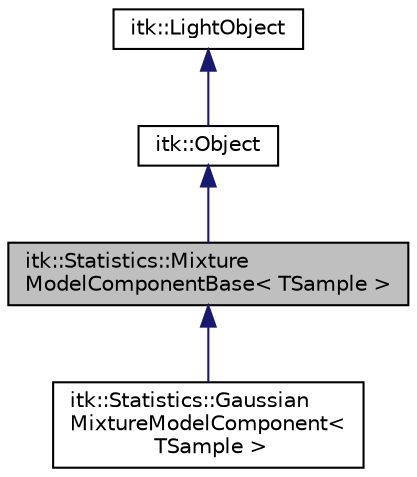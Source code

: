 digraph "itk::Statistics::MixtureModelComponentBase&lt; TSample &gt;"
{
 // LATEX_PDF_SIZE
  edge [fontname="Helvetica",fontsize="10",labelfontname="Helvetica",labelfontsize="10"];
  node [fontname="Helvetica",fontsize="10",shape=record];
  Node1 [label="itk::Statistics::Mixture\lModelComponentBase\< TSample \>",height=0.2,width=0.4,color="black", fillcolor="grey75", style="filled", fontcolor="black",tooltip="base class for distribution modules that supports analytical way to update the distribution parameter..."];
  Node2 -> Node1 [dir="back",color="midnightblue",fontsize="10",style="solid",fontname="Helvetica"];
  Node2 [label="itk::Object",height=0.2,width=0.4,color="black", fillcolor="white", style="filled",URL="$classitk_1_1Object.html",tooltip="Base class for most ITK classes."];
  Node3 -> Node2 [dir="back",color="midnightblue",fontsize="10",style="solid",fontname="Helvetica"];
  Node3 [label="itk::LightObject",height=0.2,width=0.4,color="black", fillcolor="white", style="filled",URL="$classitk_1_1LightObject.html",tooltip="Light weight base class for most itk classes."];
  Node1 -> Node4 [dir="back",color="midnightblue",fontsize="10",style="solid",fontname="Helvetica"];
  Node4 [label="itk::Statistics::Gaussian\lMixtureModelComponent\<\l TSample \>",height=0.2,width=0.4,color="black", fillcolor="white", style="filled",URL="$classitk_1_1Statistics_1_1GaussianMixtureModelComponent.html",tooltip="is a component (derived from MixtureModelComponentBase) for Gaussian class. This class is used in Exp..."];
}
